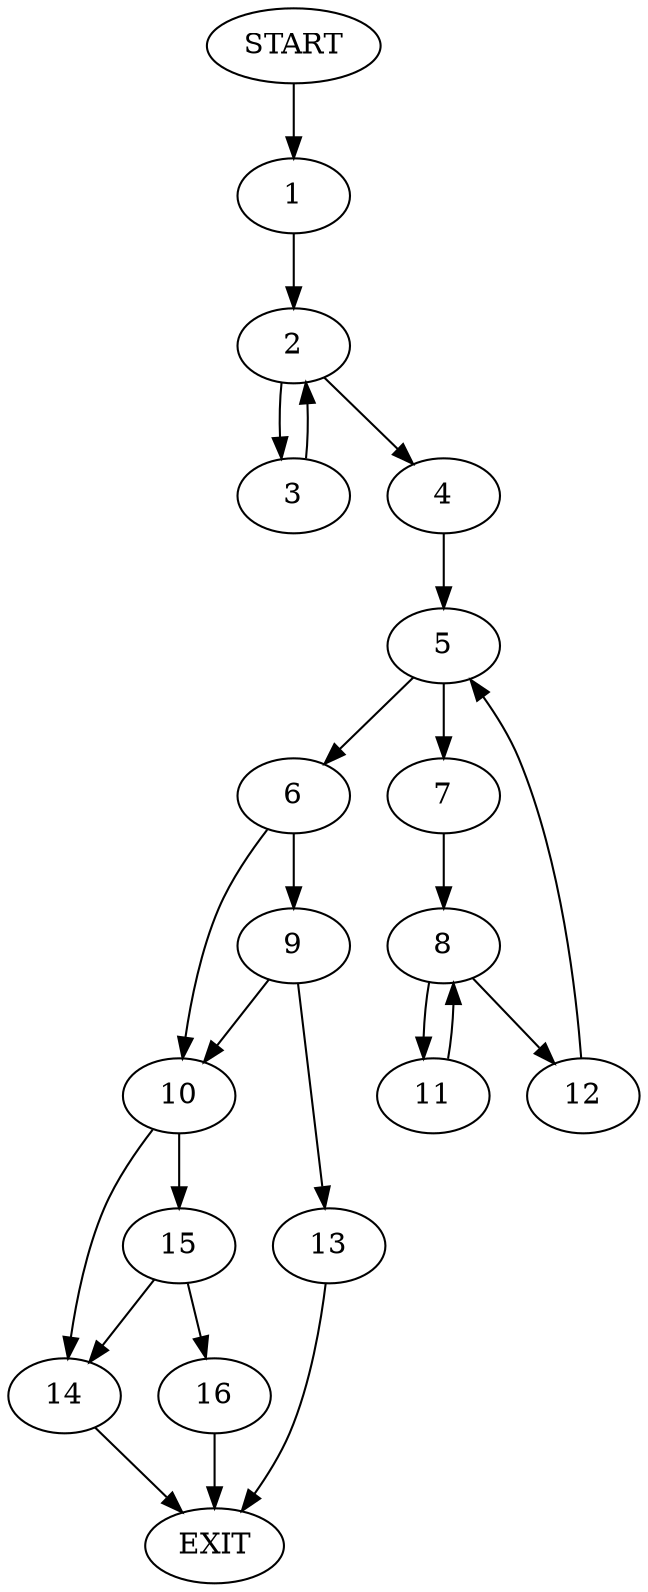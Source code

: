 digraph {
0 [label="START"]
17 [label="EXIT"]
0 -> 1
1 -> 2
2 -> 3
2 -> 4
3 -> 2
4 -> 5
5 -> 6
5 -> 7
7 -> 8
6 -> 9
6 -> 10
8 -> 11
8 -> 12
12 -> 5
11 -> 8
9 -> 13
9 -> 10
10 -> 14
10 -> 15
13 -> 17
15 -> 16
15 -> 14
14 -> 17
16 -> 17
}
